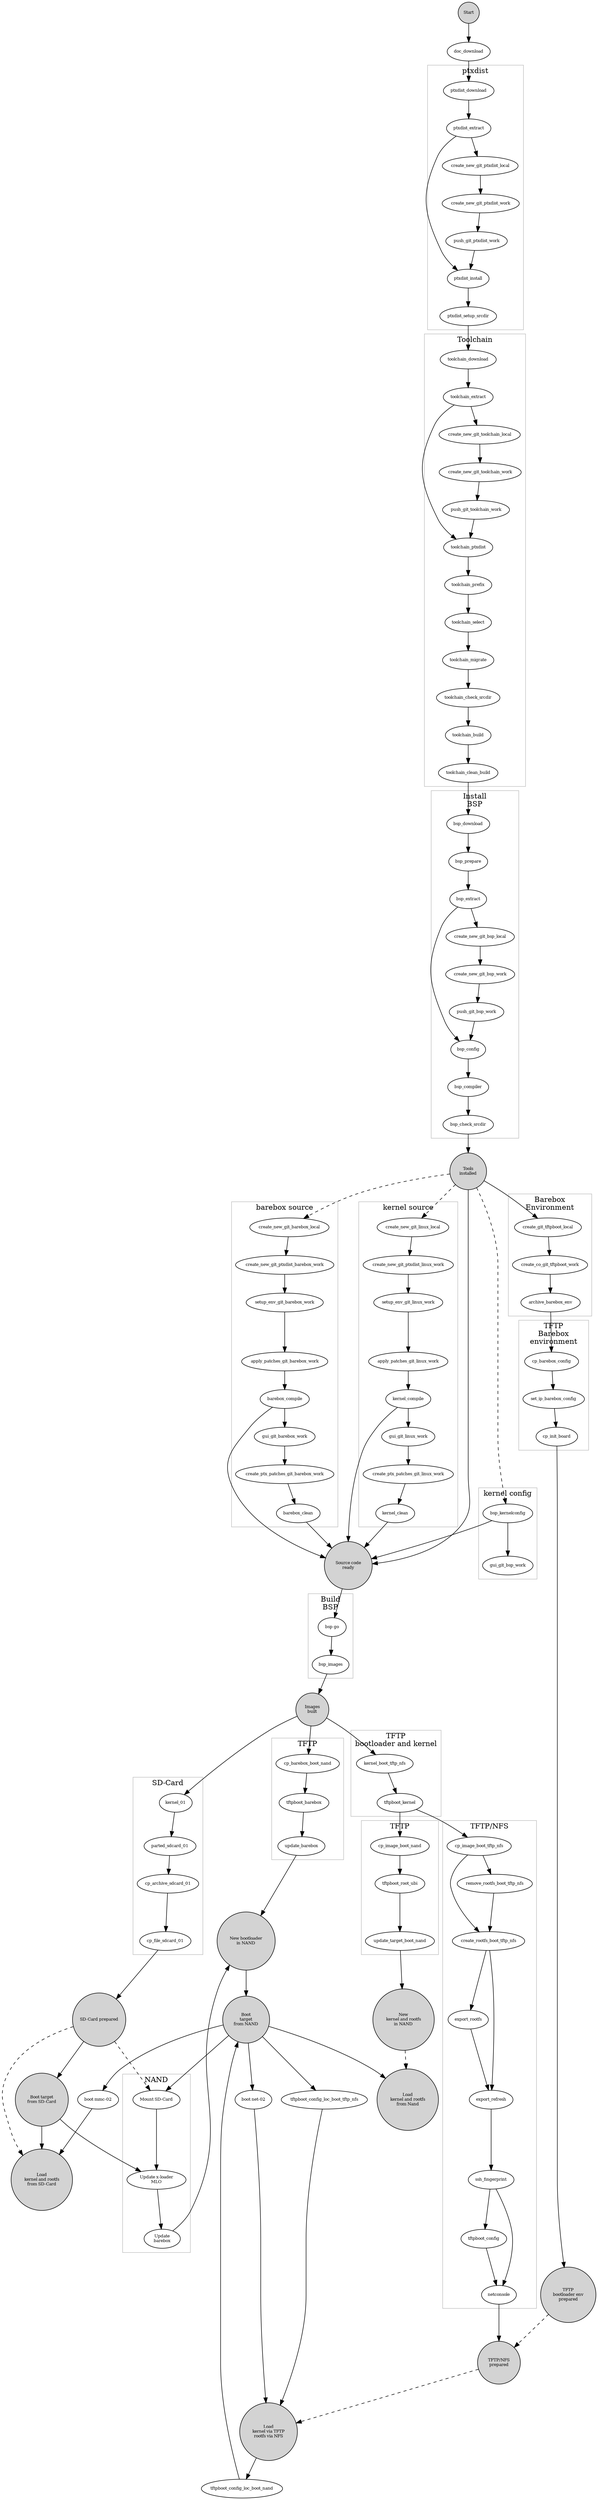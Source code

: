 digraph g {
node [
fontsize = "8"
];
Start[shape=circle style=filled ];
tools_installed[label="Tools\ninstalled" shape=circle style=filled ];
tools_installed[label="Tools\ninstalled" shape=circle style=filled ];
source_ready[label="Source code\nready" shape=circle style=filled ];
bsp_go[label="bsp go" ];
images_built[label="Images\nbuilt" shape=circle style=filled ];
sdcard_prepared[label="SD-Card prepared" shape=circle style=filled ];
boot_sdcard[label="Boot target\nfrom SD-Card" shape=circle style=filled ];
boot_sdcard_kernel_rootfs[label="Load\nkernel and rootfs\nfrom SD-Card" shape=circle style=filled ];
boot_nand[label="Boot\ntarget\nfrom NAND" shape=circle style=filled ];
boot_mmc_02[label="boot mmc-02" ];
boot_sdcard_kernel_rootfs[label="Load\nkernel and rootfs\nfrom SD-Card" shape=circle style=filled ];
sdcard_prepared[label="SD-Card prepared" shape=circle style=filled ];
boot_sdcard_kernel_rootfs[label="Load\nkernel and rootfs\nfrom SD-Card" shape=circle style=filled ];
images_built[label="Images\nbuilt" shape=circle style=filled ];
sdcard_prepared[label="SD-Card prepared" shape=circle style=filled ];
boot_nand[label="Boot\ntarget\nfrom NAND" shape=circle style=filled ];
mount_sd_card[label="Mount SD-Card" ];
update_x_loader_MLO[label="Update x-loader\nMLO" ];
update_barebox_sdcard[label="Update\nbarebox" ];
new_booloader_NAND[label="New bootloader\nin NAND" shape=circle style=filled ];
boot_nand[label="Boot\ntarget\nfrom NAND" shape=circle style=filled ];
boot_nand_kernel_rootfs[label="Load\nkernel and rootfs\nfrom Nand" shape=circle style=filled ];
boot_sdcard[label="Boot target\nfrom SD-Card" shape=circle style=filled ];
update_x_loader_MLO[label="Update x-loader\nMLO" ];
sdcard_prepared[label="SD-Card prepared" shape=circle style=filled ];
mount_sd_card[label="Mount SD-Card" ];
images_built[label="Images\nbuilt" shape=circle style=filled ];
new_booloader_NAND[label="New bootloader\nin NAND" shape=circle style=filled ];
images_built[label="Images\nbuilt" shape=circle style=filled ];
new_ubifs_NAND[label="New\nkernel and rootfs\nin NAND" shape=circle style=filled ];
new_ubifs_NAND[label="New\nkernel and rootfs\nin NAND" shape=circle style=filled ];
boot_nand_kernel_rootfs[label="Load\nkernel and rootfs\nfrom Nand" shape=circle style=filled ];
tftp_env_prepared[label="TFTP\nbootloader env\nprepared" shape=circle style=filled ];
tftp_env_prepared[label="TFTP\nbootloader env\nprepared" shape=circle style=filled ];
tftp_nfs_prepared[label="TFTP/NFS\nprepared" shape=circle style=filled ];
boot_tftp_nfs[label="Load\nkernel via TFTP\nrootfs via NFS" shape=circle style=filled ];
boot_nand[label="Boot\ntarget\nfrom NAND" shape=circle style=filled ];
boot_net_02[label="boot net-02" ];
boot_tftp_nfs[label="Load\nkernel via TFTP\nrootfs via NFS" shape=circle style=filled ];
boot_nand[label="Boot\ntarget\nfrom NAND" shape=circle style=filled ];
boot_tftp_nfs[label="Load\nkernel via TFTP\nrootfs via NFS" shape=circle style=filled ];
images_built[label="Images\nbuilt" shape=circle style=filled ];
tftp_nfs_prepared[label="TFTP/NFS\nprepared" shape=circle style=filled ];
boot_tftp_nfs[label="Load\nkernel via TFTP\nrootfs via NFS" shape=circle style=filled ];
boot_nand[label="Boot\ntarget\nfrom NAND" shape=circle style=filled ];
Start[shape=circle style=filled ];
tools_installed[label="Tools\ninstalled" shape=circle style=filled ];
Start[shape=circle style=filled ];
tools_installed[label="Tools\ninstalled" shape=circle style=filled ];
tools_installed[label="Tools\ninstalled" shape=circle style=filled ];
source_ready[label="Source code\nready" shape=circle style=filled ];
bsp_go[label="bsp go" ];
images_built[label="Images\nbuilt" shape=circle style=filled ];
tools_installed[label="Tools\ninstalled" shape=circle style=filled ];
tools_installed[label="Tools\ninstalled" shape=circle style=filled ];
source_ready[label="Source code\nready" shape=circle style=filled ];
source_ready[label="Source code\nready" shape=circle style=filled ];
source_ready[label="Source code\nready" shape=circle style=filled ];
tools_installed[label="Tools\ninstalled" shape=circle style=filled ];
source_ready[label="Source code\nready" shape=circle style=filled ];
source_ready[label="Source code\nready" shape=circle style=filled ];
tools_installed[label="Tools\ninstalled" shape=circle style=filled ];
tools_installed[label="Tools\ninstalled" shape=circle style=filled ];
source_ready[label="Source code\nready" shape=circle style=filled ];
source_ready[label="Source code\nready" shape=circle style=filled ];
source_ready[label="Source code\nready" shape=circle style=filled ];
tools_installed[label="Tools\ninstalled" shape=circle style=filled ];
source_ready[label="Source code\nready" shape=circle style=filled ];
source_ready[label="Source code\nready" shape=circle style=filled ];
tools_installed[label="Tools\ninstalled" shape=circle style=filled ];
source_ready[label="Source code\nready" shape=circle style=filled ];
bsp_go[label="bsp go" ];
images_built[label="Images\nbuilt" shape=circle style=filled ];
sdcard_prepared[label="SD-Card prepared" shape=circle style=filled ];
boot_sdcard[label="Boot target\nfrom SD-Card" shape=circle style=filled ];
boot_sdcard_kernel_rootfs[label="Load\nkernel and rootfs\nfrom SD-Card" shape=circle style=filled ];
boot_nand[label="Boot\ntarget\nfrom NAND" shape=circle style=filled ];
boot_mmc_02[label="boot mmc-02" ];
boot_sdcard_kernel_rootfs[label="Load\nkernel and rootfs\nfrom SD-Card" shape=circle style=filled ];
sdcard_prepared[label="SD-Card prepared" shape=circle style=filled ];
boot_sdcard_kernel_rootfs[label="Load\nkernel and rootfs\nfrom SD-Card" shape=circle style=filled ];
images_built[label="Images\nbuilt" shape=circle style=filled ];
sdcard_prepared[label="SD-Card prepared" shape=circle style=filled ];
boot_nand[label="Boot\ntarget\nfrom NAND" shape=circle style=filled ];
mount_sd_card[label="Mount SD-Card" ];
update_x_loader_MLO[label="Update x-loader\nMLO" ];
update_barebox_sdcard[label="Update\nbarebox" ];
new_booloader_NAND[label="New bootloader\nin NAND" shape=circle style=filled ];
boot_nand[label="Boot\ntarget\nfrom NAND" shape=circle style=filled ];
boot_nand_kernel_rootfs[label="Load\nkernel and rootfs\nfrom Nand" shape=circle style=filled ];
boot_sdcard[label="Boot target\nfrom SD-Card" shape=circle style=filled ];
update_x_loader_MLO[label="Update x-loader\nMLO" ];
sdcard_prepared[label="SD-Card prepared" shape=circle style=filled ];
mount_sd_card[label="Mount SD-Card" ];
images_built[label="Images\nbuilt" shape=circle style=filled ];
new_booloader_NAND[label="New bootloader\nin NAND" shape=circle style=filled ];
images_built[label="Images\nbuilt" shape=circle style=filled ];
new_ubifs_NAND[label="New\nkernel and rootfs\nin NAND" shape=circle style=filled ];
new_ubifs_NAND[label="New\nkernel and rootfs\nin NAND" shape=circle style=filled ];
boot_nand_kernel_rootfs[label="Load\nkernel and rootfs\nfrom Nand" shape=circle style=filled ];
tftp_env_prepared[label="TFTP\nbootloader env\nprepared" shape=circle style=filled ];
tftp_env_prepared[label="TFTP\nbootloader env\nprepared" shape=circle style=filled ];
tftp_nfs_prepared[label="TFTP/NFS\nprepared" shape=circle style=filled ];
boot_tftp_nfs[label="Load\nkernel via TFTP\nrootfs via NFS" shape=circle style=filled ];
boot_nand[label="Boot\ntarget\nfrom NAND" shape=circle style=filled ];
boot_net_02[label="boot net-02" ];
boot_tftp_nfs[label="Load\nkernel via TFTP\nrootfs via NFS" shape=circle style=filled ];
boot_nand[label="Boot\ntarget\nfrom NAND" shape=circle style=filled ];
boot_tftp_nfs[label="Load\nkernel via TFTP\nrootfs via NFS" shape=circle style=filled ];
images_built[label="Images\nbuilt" shape=circle style=filled ];
tftp_nfs_prepared[label="TFTP/NFS\nprepared" shape=circle style=filled ];
boot_tftp_nfs[label="Load\nkernel via TFTP\nrootfs via NFS" shape=circle style=filled ];
boot_nand[label="Boot\ntarget\nfrom NAND" shape=circle style=filled ];
sdcard_prepared[label="SD-Card prepared" shape=circle style=filled ];
boot_sdcard[label="Boot target\nfrom SD-Card" shape=circle style=filled ];
boot_sdcard_kernel_rootfs[label="Load\nkernel and rootfs\nfrom SD-Card" shape=circle style=filled ];
boot_nand[label="Boot\ntarget\nfrom NAND" shape=circle style=filled ];
boot_mmc_02[label="boot mmc-02" ];
boot_sdcard_kernel_rootfs[label="Load\nkernel and rootfs\nfrom SD-Card" shape=circle style=filled ];
sdcard_prepared[label="SD-Card prepared" shape=circle style=filled ];
boot_sdcard_kernel_rootfs[label="Load\nkernel and rootfs\nfrom SD-Card" shape=circle style=filled ];
images_built[label="Images\nbuilt" shape=circle style=filled ];
sdcard_prepared[label="SD-Card prepared" shape=circle style=filled ];
boot_nand[label="Boot\ntarget\nfrom NAND" shape=circle style=filled ];
mount_sd_card[label="Mount SD-Card" ];
update_x_loader_MLO[label="Update x-loader\nMLO" ];
update_barebox_sdcard[label="Update\nbarebox" ];
new_booloader_NAND[label="New bootloader\nin NAND" shape=circle style=filled ];
boot_nand[label="Boot\ntarget\nfrom NAND" shape=circle style=filled ];
boot_nand_kernel_rootfs[label="Load\nkernel and rootfs\nfrom Nand" shape=circle style=filled ];
boot_sdcard[label="Boot target\nfrom SD-Card" shape=circle style=filled ];
update_x_loader_MLO[label="Update x-loader\nMLO" ];
sdcard_prepared[label="SD-Card prepared" shape=circle style=filled ];
mount_sd_card[label="Mount SD-Card" ];
images_built[label="Images\nbuilt" shape=circle style=filled ];
new_booloader_NAND[label="New bootloader\nin NAND" shape=circle style=filled ];
images_built[label="Images\nbuilt" shape=circle style=filled ];
new_ubifs_NAND[label="New\nkernel and rootfs\nin NAND" shape=circle style=filled ];
new_ubifs_NAND[label="New\nkernel and rootfs\nin NAND" shape=circle style=filled ];
boot_nand_kernel_rootfs[label="Load\nkernel and rootfs\nfrom Nand" shape=circle style=filled ];
tftp_env_prepared[label="TFTP\nbootloader env\nprepared" shape=circle style=filled ];
tftp_env_prepared[label="TFTP\nbootloader env\nprepared" shape=circle style=filled ];
tftp_nfs_prepared[label="TFTP/NFS\nprepared" shape=circle style=filled ];
boot_tftp_nfs[label="Load\nkernel via TFTP\nrootfs via NFS" shape=circle style=filled ];
boot_nand[label="Boot\ntarget\nfrom NAND" shape=circle style=filled ];
boot_net_02[label="boot net-02" ];
boot_tftp_nfs[label="Load\nkernel via TFTP\nrootfs via NFS" shape=circle style=filled ];
boot_nand[label="Boot\ntarget\nfrom NAND" shape=circle style=filled ];
boot_tftp_nfs[label="Load\nkernel via TFTP\nrootfs via NFS" shape=circle style=filled ];
images_built[label="Images\nbuilt" shape=circle style=filled ];
tftp_nfs_prepared[label="TFTP/NFS\nprepared" shape=circle style=filled ];
boot_tftp_nfs[label="Load\nkernel via TFTP\nrootfs via NFS" shape=circle style=filled ];
boot_nand[label="Boot\ntarget\nfrom NAND" shape=circle style=filled ];

Start->doc_download->ptxdist_download
subgraph cluster_ptxdist {
label="ptxdist"
color=grey;
ptxdist_download->ptxdist_extract->ptxdist_install->ptxdist_setup_srcdir

}

ptxdist_setup_srcdir->toolchain_download
subgraph cluster_Toolchain {
label="Toolchain"
color=grey;
toolchain_download->toolchain_extract->toolchain_ptxdist->toolchain_prefix->toolchain_select->toolchain_migrate->toolchain_check_srcdir->toolchain_build->toolchain_clean_build

}

toolchain_clean_build->bsp_download
subgraph cluster_install_bsp {
label="Install\nBSP"
color=grey;
bsp_download->bsp_prepare->bsp_extract->bsp_config->bsp_compiler->bsp_check_srcdir

}

bsp_check_srcdir->tools_installed->create_git_tftpboot_local
subgraph cluster_barebox_env {
label="Barebox\nEnvironment"
color=grey;
create_git_tftpboot_local->create_co_git_tftpboot_work->archive_barebox_env

}


tools_installed->source_ready->bsp_go
subgraph cluster_build_bsp {
label="Build\nBSP"
color=grey;
bsp_go->bsp_images

}

bsp_images->images_built

sdcard_prepared->boot_sdcard->boot_sdcard_kernel_rootfs

boot_nand->boot_mmc_02->boot_sdcard_kernel_rootfs

sdcard_prepared->boot_sdcard_kernel_rootfs[style=dashed ]

images_built->kernel_01
subgraph cluster_sd_card_fs {
label="SD-Card"
color=grey;
kernel_01->parted_sdcard_01->cp_archive_sdcard_01->cp_file_sdcard_01

}

cp_file_sdcard_01->sdcard_prepared

boot_nand->mount_sd_card
subgraph cluster_NAND_update {
label="NAND"
color=grey;
mount_sd_card->update_x_loader_MLO->update_barebox_sdcard

}

update_barebox_sdcard->new_booloader_NAND->boot_nand->boot_nand_kernel_rootfs

boot_sdcard->update_x_loader_MLO

sdcard_prepared->mount_sd_card[style=dashed ]

images_built->cp_barebox_boot_nand
subgraph cluster_tftp_update_nand {
label="TFTP"
color=grey;
cp_barebox_boot_nand->tftpboot_barebox->update_barebox

}

update_barebox->new_booloader_NAND

images_built->kernel_boot_tftp_nfs
subgraph cluster_tftp_kernel_prepare {
label="TFTP\nbootloader and kernel"
color=grey;
kernel_boot_tftp_nfs->tftpboot_kernel

}

tftpboot_kernel->cp_image_boot_nand
subgraph cluster_tftp_update_ubifs {
label="TFTP"
color=grey;
cp_image_boot_nand->tftpboot_root_ubi->update_target_boot_nand

}

update_target_boot_nand->new_ubifs_NAND

new_ubifs_NAND->boot_nand_kernel_rootfs[style=dashed ]


subgraph cluster_tftp_env {
label="TFTP\nBarebox\nenvironment"
color=grey;
archive_barebox_env->cp_barebox_config->set_ip_barebox_config->cp_init_board

}

cp_init_board->tftp_env_prepared

tftp_env_prepared->tftp_nfs_prepared->boot_tftp_nfs[style=dashed ]

boot_nand->boot_net_02->boot_tftp_nfs

boot_nand->tftpboot_config_loc_boot_tftp_nfs->boot_tftp_nfs

images_built
subgraph cluster_tftp_nfs {
label="TFTP/NFS"
color=grey;
kernel_boot_tftp_nfs tftpboot_kernel->cp_image_boot_tftp_nfs->create_rootfs_boot_tftp_nfs->export_rootfs->export_refresh->ssh_fingerprint->tftpboot_config->netconsole

}

netconsole->tftp_nfs_prepared

boot_tftp_nfs->tftpboot_config_loc_boot_nand->boot_nand

Start doc_download
subgraph cluster_ptxdist {
label="ptxdist"
color=grey;
ptxdist_download ptxdist_extract->create_new_git_ptxdist_local->create_new_git_ptxdist_work->push_git_ptxdist_work->ptxdist_install ptxdist_setup_srcdir

}

subgraph cluster_Toolchain {
label="Toolchain"
color=grey;
toolchain_download toolchain_extract->create_new_git_toolchain_local->create_new_git_toolchain_work->push_git_toolchain_work->toolchain_ptxdist toolchain_prefix toolchain_select toolchain_migrate toolchain_check_srcdir toolchain_build toolchain_clean_build

}

subgraph cluster_install_bsp {
label="Install\nBSP"
color=grey;
bsp_download bsp_prepare bsp_extract->create_new_git_bsp_local->create_new_git_bsp_work->push_git_bsp_work->bsp_config bsp_compiler bsp_check_srcdir

}
 tools_installed
subgraph cluster_barebox_env {
label="Barebox\nEnvironment"
color=grey;
create_git_tftpboot_local create_co_git_tftpboot_work archive_barebox_env

}


Start doc_download
subgraph cluster_ptxdist {
label="ptxdist"
color=grey;
ptxdist_download ptxdist_extract create_new_git_ptxdist_local create_new_git_ptxdist_work push_git_ptxdist_work ptxdist_install ptxdist_setup_srcdir

}

subgraph cluster_Toolchain {
label="Toolchain"
color=grey;
toolchain_download toolchain_extract create_new_git_toolchain_local create_new_git_toolchain_work push_git_toolchain_work toolchain_ptxdist toolchain_prefix toolchain_select toolchain_migrate toolchain_check_srcdir toolchain_build toolchain_clean_build

}

subgraph cluster_install_bsp {
label="Install\nBSP"
color=grey;
bsp_download bsp_prepare bsp_extract create_new_git_bsp_local create_new_git_bsp_work push_git_bsp_work bsp_config bsp_compiler bsp_check_srcdir

}
 tools_installed
subgraph cluster_barebox_env {
label="Barebox\nEnvironment"
color=grey;
create_git_tftpboot_local create_co_git_tftpboot_work archive_barebox_env

}


tools_installed source_ready
subgraph cluster_build_bsp {
label="Build\nBSP"
color=grey;
bsp_go bsp_images

}
 images_built

tools_installed->bsp_kernelconfig[style=dashed ]


subgraph cluster_kernel_config {
label="kernel config"
color=grey;
bsp_kernelconfig->gui_git_bsp_work

}


tools_installed->create_new_git_linux_local[style=dashed ]


subgraph cluster_kernel_source {
label="kernel source"
color=grey;
create_new_git_linux_local->create_new_git_ptxdist_linux_work->setup_env_git_linux_work->apply_patches_git_linux_work->kernel_compile->gui_git_linux_work->create_ptx_patches_git_linux_work->kernel_clean

}

kernel_clean->source_ready

bsp_kernelconfig->source_ready

kernel_compile->source_ready

tools_installed->create_new_git_barebox_local[style=dashed ]


subgraph cluster_barebox_source {
label="barebox source"
color=grey;
create_new_git_barebox_local->create_new_git_ptxdist_barebox_work->setup_env_git_barebox_work->apply_patches_git_barebox_work->barebox_compile->gui_git_barebox_work->create_ptx_patches_git_barebox_work->barebox_clean

}

barebox_clean->source_ready

barebox_compile->source_ready

tools_installed bsp_kernelconfig


subgraph cluster_kernel_config {
label="kernel config"
color=grey;
bsp_kernelconfig gui_git_bsp_work

}


tools_installed create_new_git_linux_local


subgraph cluster_kernel_source {
label="kernel source"
color=grey;
create_new_git_linux_local create_new_git_ptxdist_linux_work setup_env_git_linux_work apply_patches_git_linux_work kernel_compile gui_git_linux_work create_ptx_patches_git_linux_work kernel_clean

}
 source_ready

bsp_kernelconfig source_ready

kernel_compile source_ready

tools_installed create_new_git_barebox_local


subgraph cluster_barebox_source {
label="barebox source"
color=grey;
create_new_git_barebox_local create_new_git_ptxdist_barebox_work setup_env_git_barebox_work apply_patches_git_barebox_work barebox_compile gui_git_barebox_work create_ptx_patches_git_barebox_work barebox_clean

}
 source_ready

barebox_compile source_ready

tools_installed source_ready
subgraph cluster_build_bsp {
label="Build\nBSP"
color=grey;
bsp_go bsp_images

}
 images_built

sdcard_prepared boot_sdcard boot_sdcard_kernel_rootfs

boot_nand boot_mmc_02 boot_sdcard_kernel_rootfs

sdcard_prepared boot_sdcard_kernel_rootfs

images_built
subgraph cluster_sd_card_fs {
label="SD-Card"
color=grey;
kernel_01 parted_sdcard_01 cp_archive_sdcard_01 cp_file_sdcard_01

}
 sdcard_prepared

boot_nand
subgraph cluster_NAND_update {
label="NAND"
color=grey;
mount_sd_card update_x_loader_MLO update_barebox_sdcard

}
 new_booloader_NAND boot_nand boot_nand_kernel_rootfs

boot_sdcard update_x_loader_MLO

sdcard_prepared mount_sd_card

images_built
subgraph cluster_tftp_update_nand {
label="TFTP"
color=grey;
cp_barebox_boot_nand tftpboot_barebox update_barebox

}
 new_booloader_NAND

images_built
subgraph cluster_tftp_kernel_prepare {
label="TFTP\nbootloader and kernel"
color=grey;
kernel_boot_tftp_nfs tftpboot_kernel

}

subgraph cluster_tftp_update_ubifs {
label="TFTP"
color=grey;
cp_image_boot_nand tftpboot_root_ubi update_target_boot_nand

}
 new_ubifs_NAND

new_ubifs_NAND boot_nand_kernel_rootfs


subgraph cluster_tftp_env {
label="TFTP\nBarebox\nenvironment"
color=grey;
archive_barebox_env cp_barebox_config set_ip_barebox_config cp_init_board

}
 tftp_env_prepared

tftp_env_prepared tftp_nfs_prepared boot_tftp_nfs

boot_nand boot_net_02 boot_tftp_nfs

boot_nand tftpboot_config_loc_boot_tftp_nfs boot_tftp_nfs

images_built
subgraph cluster_tftp_nfs {
label="TFTP/NFS"
color=grey;
kernel_boot_tftp_nfs tftpboot_kernel cp_image_boot_tftp_nfs create_rootfs_boot_tftp_nfs export_rootfs export_refresh ssh_fingerprint tftpboot_config netconsole

}
 tftp_nfs_prepared

boot_tftp_nfs tftpboot_config_loc_boot_nand boot_nand

sdcard_prepared boot_sdcard boot_sdcard_kernel_rootfs

boot_nand boot_mmc_02 boot_sdcard_kernel_rootfs

sdcard_prepared boot_sdcard_kernel_rootfs

images_built
subgraph cluster_sd_card_fs {
label="SD-Card"
color=grey;
kernel_01 parted_sdcard_01 cp_archive_sdcard_01 cp_file_sdcard_01

}
 sdcard_prepared

boot_nand
subgraph cluster_NAND_update {
label="NAND"
color=grey;
mount_sd_card update_x_loader_MLO update_barebox_sdcard

}
 new_booloader_NAND boot_nand boot_nand_kernel_rootfs

boot_sdcard update_x_loader_MLO

sdcard_prepared mount_sd_card

images_built
subgraph cluster_tftp_update_nand {
label="TFTP"
color=grey;
cp_barebox_boot_nand tftpboot_barebox update_barebox

}
 new_booloader_NAND

images_built
subgraph cluster_tftp_kernel_prepare {
label="TFTP\nbootloader and kernel"
color=grey;
kernel_boot_tftp_nfs tftpboot_kernel

}

subgraph cluster_tftp_update_ubifs {
label="TFTP"
color=grey;
cp_image_boot_nand tftpboot_root_ubi update_target_boot_nand

}
 new_ubifs_NAND

new_ubifs_NAND boot_nand_kernel_rootfs


subgraph cluster_tftp_env {
label="TFTP\nBarebox\nenvironment"
color=grey;
cp_init_board

}
 tftp_env_prepared

tftp_env_prepared tftp_nfs_prepared boot_tftp_nfs

boot_nand boot_net_02 boot_tftp_nfs

boot_nand tftpboot_config_loc_boot_tftp_nfs boot_tftp_nfs

images_built
subgraph cluster_tftp_nfs {
label="TFTP/NFS"
color=grey;
kernel_boot_tftp_nfs tftpboot_kernel cp_image_boot_tftp_nfs->remove_rootfs_boot_tftp_nfs->create_rootfs_boot_tftp_nfs->export_refresh ssh_fingerprint->netconsole

}
 tftp_nfs_prepared

boot_tftp_nfs tftpboot_config_loc_boot_nand boot_nand



}
